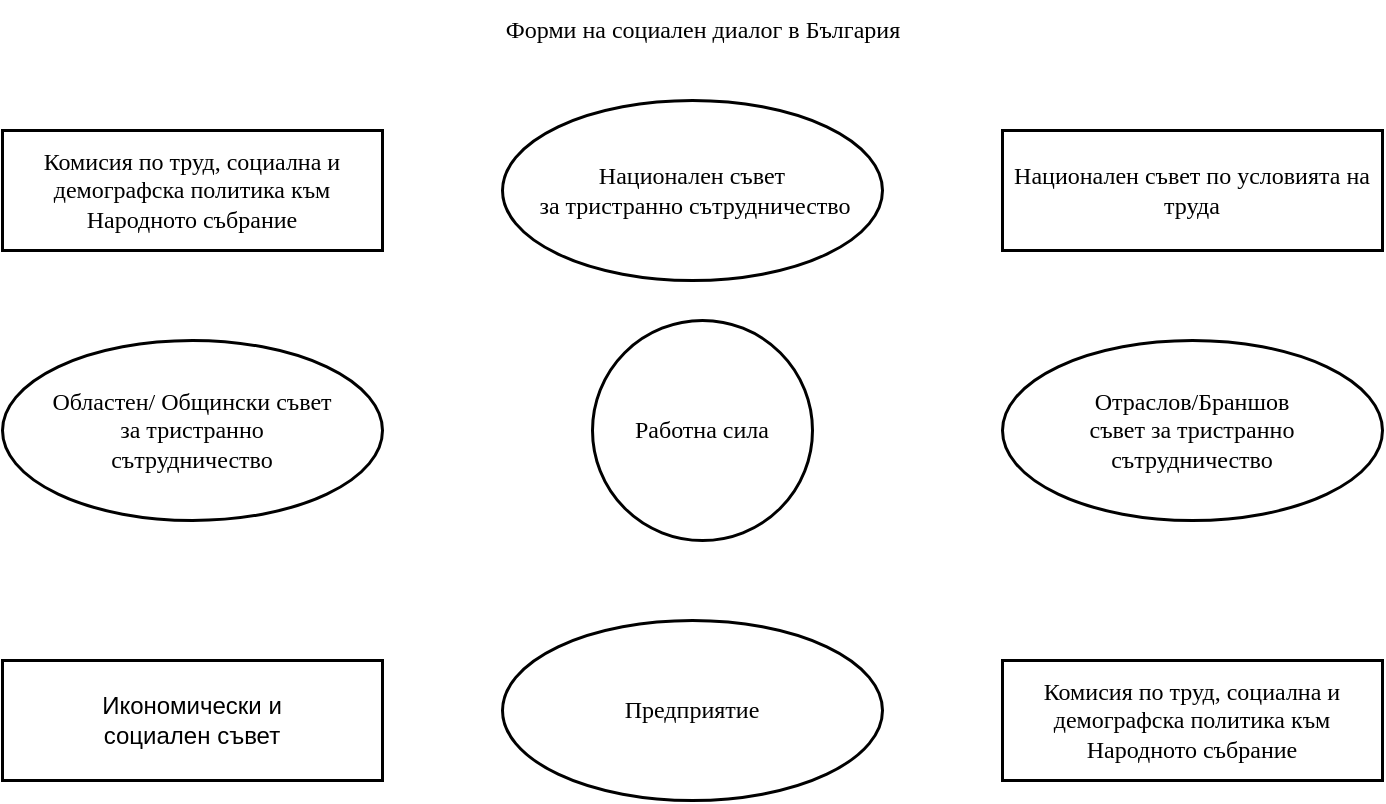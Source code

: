 <mxfile version="20.5.1" type="github">
  <diagram id="Xx7sSOrR2XzjiXDBcTC3" name="Page-1">
    <mxGraphModel dx="946" dy="544" grid="1" gridSize="10" guides="1" tooltips="1" connect="1" arrows="1" fold="1" page="1" pageScale="1" pageWidth="850" pageHeight="1100" math="0" shadow="0">
      <root>
        <mxCell id="0" />
        <mxCell id="1" parent="0" />
        <mxCell id="NUNgj_yWfBi1Yf9tU7FG-1" value="&lt;div&gt;&lt;font face=&quot;Times New Roman&quot;&gt;Форми на социален диалог в България&lt;/font&gt;&lt;br&gt;&lt;/div&gt;" style="text;html=1;align=center;verticalAlign=middle;resizable=0;points=[];autosize=1;strokeColor=none;fillColor=none;" vertex="1" parent="1">
          <mxGeometry x="340" y="70" width="220" height="30" as="geometry" />
        </mxCell>
        <mxCell id="NUNgj_yWfBi1Yf9tU7FG-2" value="&lt;font face=&quot;Times New Roman&quot;&gt;Комисия по труд, социална и демографска политика към Народното събрание&lt;br&gt;&lt;/font&gt;" style="rounded=0;whiteSpace=wrap;html=1;strokeWidth=1.5;" vertex="1" parent="1">
          <mxGeometry x="100" y="135" width="190" height="60" as="geometry" />
        </mxCell>
        <mxCell id="NUNgj_yWfBi1Yf9tU7FG-3" value="&lt;p&gt;&lt;font face=&quot;Times New Roman&quot;&gt;Национален съвет по условията на труда &lt;/font&gt;&lt;/p&gt;" style="html=1;rounded=0;strokeWidth=1.5;spacing=3;spacingLeft=0;whiteSpace=wrap;" vertex="1" parent="1">
          <mxGeometry x="600" y="135" width="190" height="60" as="geometry" />
        </mxCell>
        <mxCell id="NUNgj_yWfBi1Yf9tU7FG-5" value="Работна сила" style="ellipse;whiteSpace=wrap;html=1;aspect=fixed;labelBackgroundColor=#ffffff;strokeWidth=1.5;fontFamily=Times New Roman;" vertex="1" parent="1">
          <mxGeometry x="395" y="230" width="110" height="110" as="geometry" />
        </mxCell>
        <mxCell id="NUNgj_yWfBi1Yf9tU7FG-10" value="&lt;div&gt;Национален съвет&lt;/div&gt;&lt;div&gt;&amp;nbsp;за тристранно сътрудничество&lt;/div&gt;" style="ellipse;whiteSpace=wrap;html=1;labelBackgroundColor=#ffffff;strokeWidth=1.5;fontFamily=Times New Roman;" vertex="1" parent="1">
          <mxGeometry x="350" y="120" width="190" height="90" as="geometry" />
        </mxCell>
        <mxCell id="NUNgj_yWfBi1Yf9tU7FG-13" value="&lt;div&gt;Областен/ Общински съвет &lt;br&gt;&lt;/div&gt;&lt;div&gt;за тристранно&lt;/div&gt;&lt;div&gt;сътрудничество&lt;br&gt;&lt;/div&gt;" style="ellipse;whiteSpace=wrap;html=1;labelBackgroundColor=#ffffff;strokeWidth=1.5;fontFamily=Times New Roman;" vertex="1" parent="1">
          <mxGeometry x="100" y="240" width="190" height="90" as="geometry" />
        </mxCell>
        <mxCell id="NUNgj_yWfBi1Yf9tU7FG-14" value="&lt;div&gt;Отраслов/Браншов&lt;/div&gt;&lt;div&gt;съвет за тристранно&lt;/div&gt;&lt;div&gt;сътрудничество&lt;br&gt;&lt;/div&gt;" style="ellipse;whiteSpace=wrap;html=1;labelBackgroundColor=#ffffff;strokeWidth=1.5;fontFamily=Times New Roman;" vertex="1" parent="1">
          <mxGeometry x="600" y="240" width="190" height="90" as="geometry" />
        </mxCell>
        <mxCell id="NUNgj_yWfBi1Yf9tU7FG-15" value="&lt;div&gt;Икономически и &lt;br&gt;&lt;/div&gt;&lt;div&gt;социален съвет&lt;br&gt;&lt;/div&gt;" style="rounded=0;whiteSpace=wrap;html=1;strokeWidth=1.5;" vertex="1" parent="1">
          <mxGeometry x="100" y="400" width="190" height="60" as="geometry" />
        </mxCell>
        <mxCell id="NUNgj_yWfBi1Yf9tU7FG-16" value="&lt;font face=&quot;Times New Roman&quot;&gt;Комисия по труд, социална и демографска политика към Народното събрание&lt;br&gt;&lt;/font&gt;" style="rounded=0;whiteSpace=wrap;html=1;strokeWidth=1.5;" vertex="1" parent="1">
          <mxGeometry x="600" y="400" width="190" height="60" as="geometry" />
        </mxCell>
        <mxCell id="NUNgj_yWfBi1Yf9tU7FG-17" value="Предприятие" style="ellipse;whiteSpace=wrap;html=1;labelBackgroundColor=#ffffff;strokeWidth=1.5;fontFamily=Times New Roman;" vertex="1" parent="1">
          <mxGeometry x="350" y="380" width="190" height="90" as="geometry" />
        </mxCell>
      </root>
    </mxGraphModel>
  </diagram>
</mxfile>
